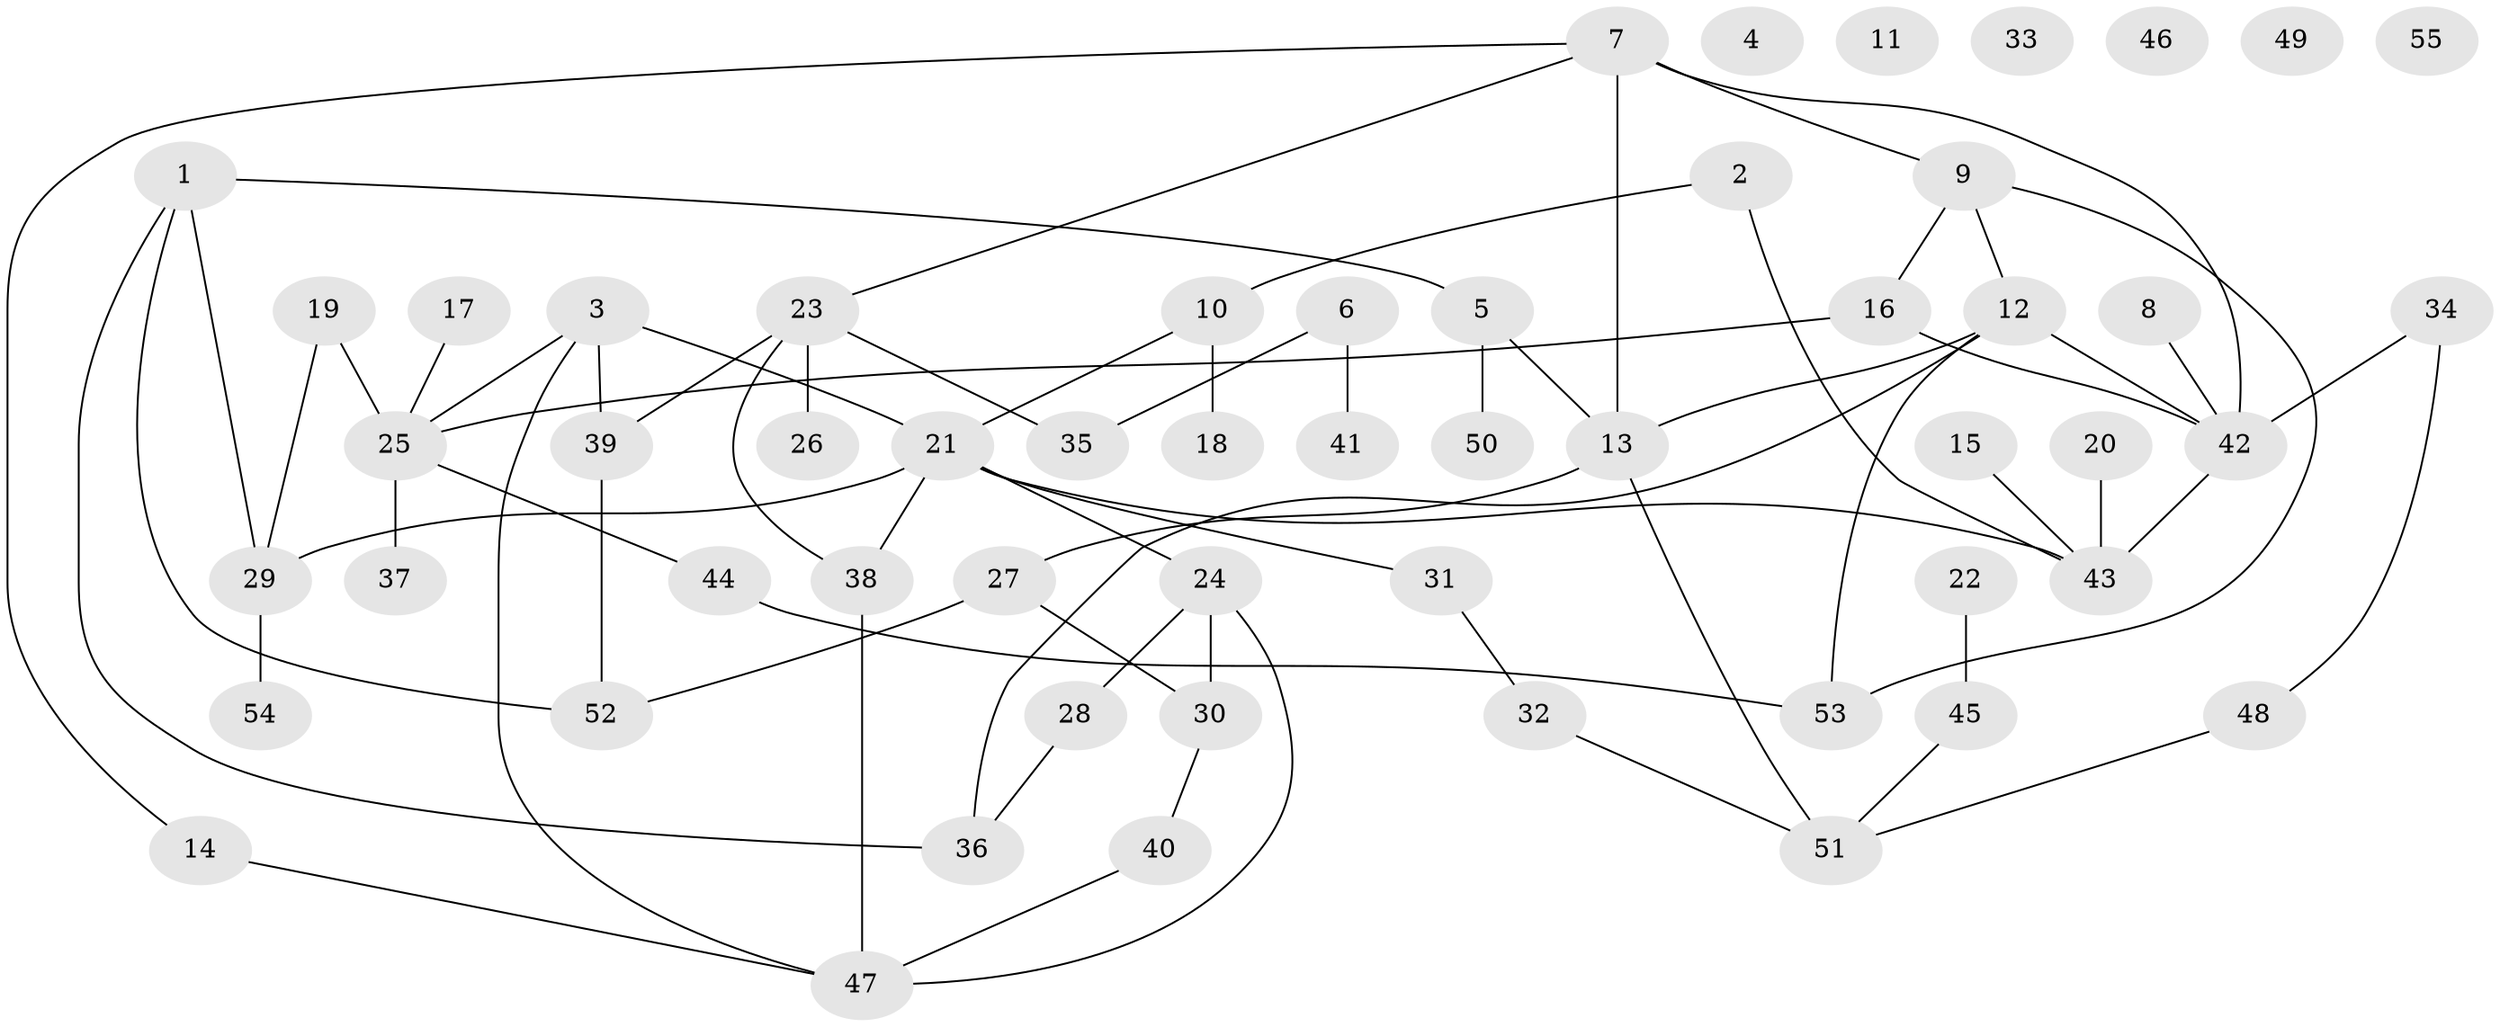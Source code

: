 // Generated by graph-tools (version 1.1) at 2025/00/03/09/25 03:00:49]
// undirected, 55 vertices, 70 edges
graph export_dot {
graph [start="1"]
  node [color=gray90,style=filled];
  1;
  2;
  3;
  4;
  5;
  6;
  7;
  8;
  9;
  10;
  11;
  12;
  13;
  14;
  15;
  16;
  17;
  18;
  19;
  20;
  21;
  22;
  23;
  24;
  25;
  26;
  27;
  28;
  29;
  30;
  31;
  32;
  33;
  34;
  35;
  36;
  37;
  38;
  39;
  40;
  41;
  42;
  43;
  44;
  45;
  46;
  47;
  48;
  49;
  50;
  51;
  52;
  53;
  54;
  55;
  1 -- 5;
  1 -- 29;
  1 -- 36;
  1 -- 52;
  2 -- 10;
  2 -- 43;
  3 -- 21;
  3 -- 25;
  3 -- 39;
  3 -- 47;
  5 -- 13;
  5 -- 50;
  6 -- 35;
  6 -- 41;
  7 -- 9;
  7 -- 13;
  7 -- 14;
  7 -- 23;
  7 -- 42;
  8 -- 42;
  9 -- 12;
  9 -- 16;
  9 -- 53;
  10 -- 18;
  10 -- 21;
  12 -- 13;
  12 -- 36;
  12 -- 42;
  12 -- 53;
  13 -- 27;
  13 -- 51;
  14 -- 47;
  15 -- 43;
  16 -- 25;
  16 -- 42;
  17 -- 25;
  19 -- 25;
  19 -- 29;
  20 -- 43;
  21 -- 24;
  21 -- 29;
  21 -- 31;
  21 -- 38;
  21 -- 43;
  22 -- 45;
  23 -- 26;
  23 -- 35;
  23 -- 38;
  23 -- 39;
  24 -- 28;
  24 -- 30;
  24 -- 47;
  25 -- 37;
  25 -- 44;
  27 -- 30;
  27 -- 52;
  28 -- 36;
  29 -- 54;
  30 -- 40;
  31 -- 32;
  32 -- 51;
  34 -- 42;
  34 -- 48;
  38 -- 47;
  39 -- 52;
  40 -- 47;
  42 -- 43;
  44 -- 53;
  45 -- 51;
  48 -- 51;
}
